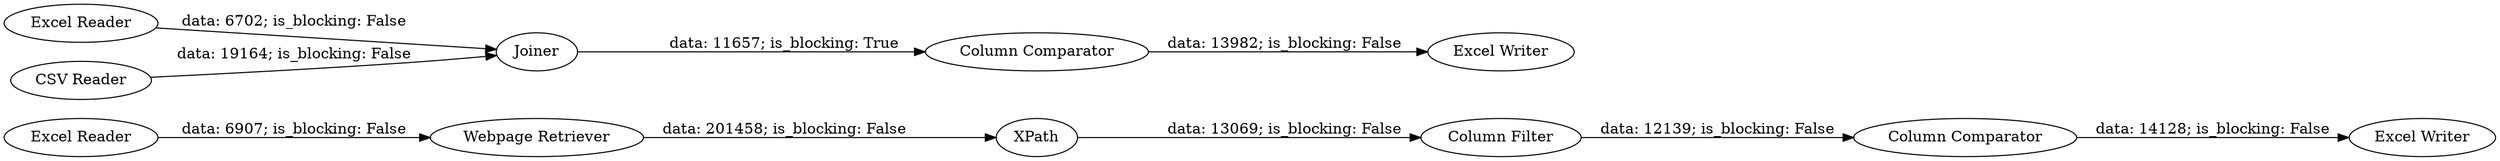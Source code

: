 digraph {
	"-6942692129215340737_41" [label=XPath]
	"-6942692129215340737_40" [label="Webpage Retriever"]
	"-6942692129215340737_35" [label="Excel Reader"]
	"-6942692129215340737_45" [label="Excel Writer"]
	"-6942692129215340737_23" [label=Joiner]
	"-6942692129215340737_43" [label="Column Comparator"]
	"-6942692129215340737_44" [label="Excel Reader"]
	"-6942692129215340737_46" [label="Column Filter"]
	"-6942692129215340737_38" [label="CSV Reader"]
	"-6942692129215340737_27" [label="Column Comparator"]
	"-6942692129215340737_32" [label="Excel Writer"]
	"-6942692129215340737_27" -> "-6942692129215340737_32" [label="data: 13982; is_blocking: False"]
	"-6942692129215340737_41" -> "-6942692129215340737_46" [label="data: 13069; is_blocking: False"]
	"-6942692129215340737_40" -> "-6942692129215340737_41" [label="data: 201458; is_blocking: False"]
	"-6942692129215340737_43" -> "-6942692129215340737_45" [label="data: 14128; is_blocking: False"]
	"-6942692129215340737_23" -> "-6942692129215340737_27" [label="data: 11657; is_blocking: True"]
	"-6942692129215340737_38" -> "-6942692129215340737_23" [label="data: 19164; is_blocking: False"]
	"-6942692129215340737_46" -> "-6942692129215340737_43" [label="data: 12139; is_blocking: False"]
	"-6942692129215340737_44" -> "-6942692129215340737_40" [label="data: 6907; is_blocking: False"]
	"-6942692129215340737_35" -> "-6942692129215340737_23" [label="data: 6702; is_blocking: False"]
	rankdir=LR
}
